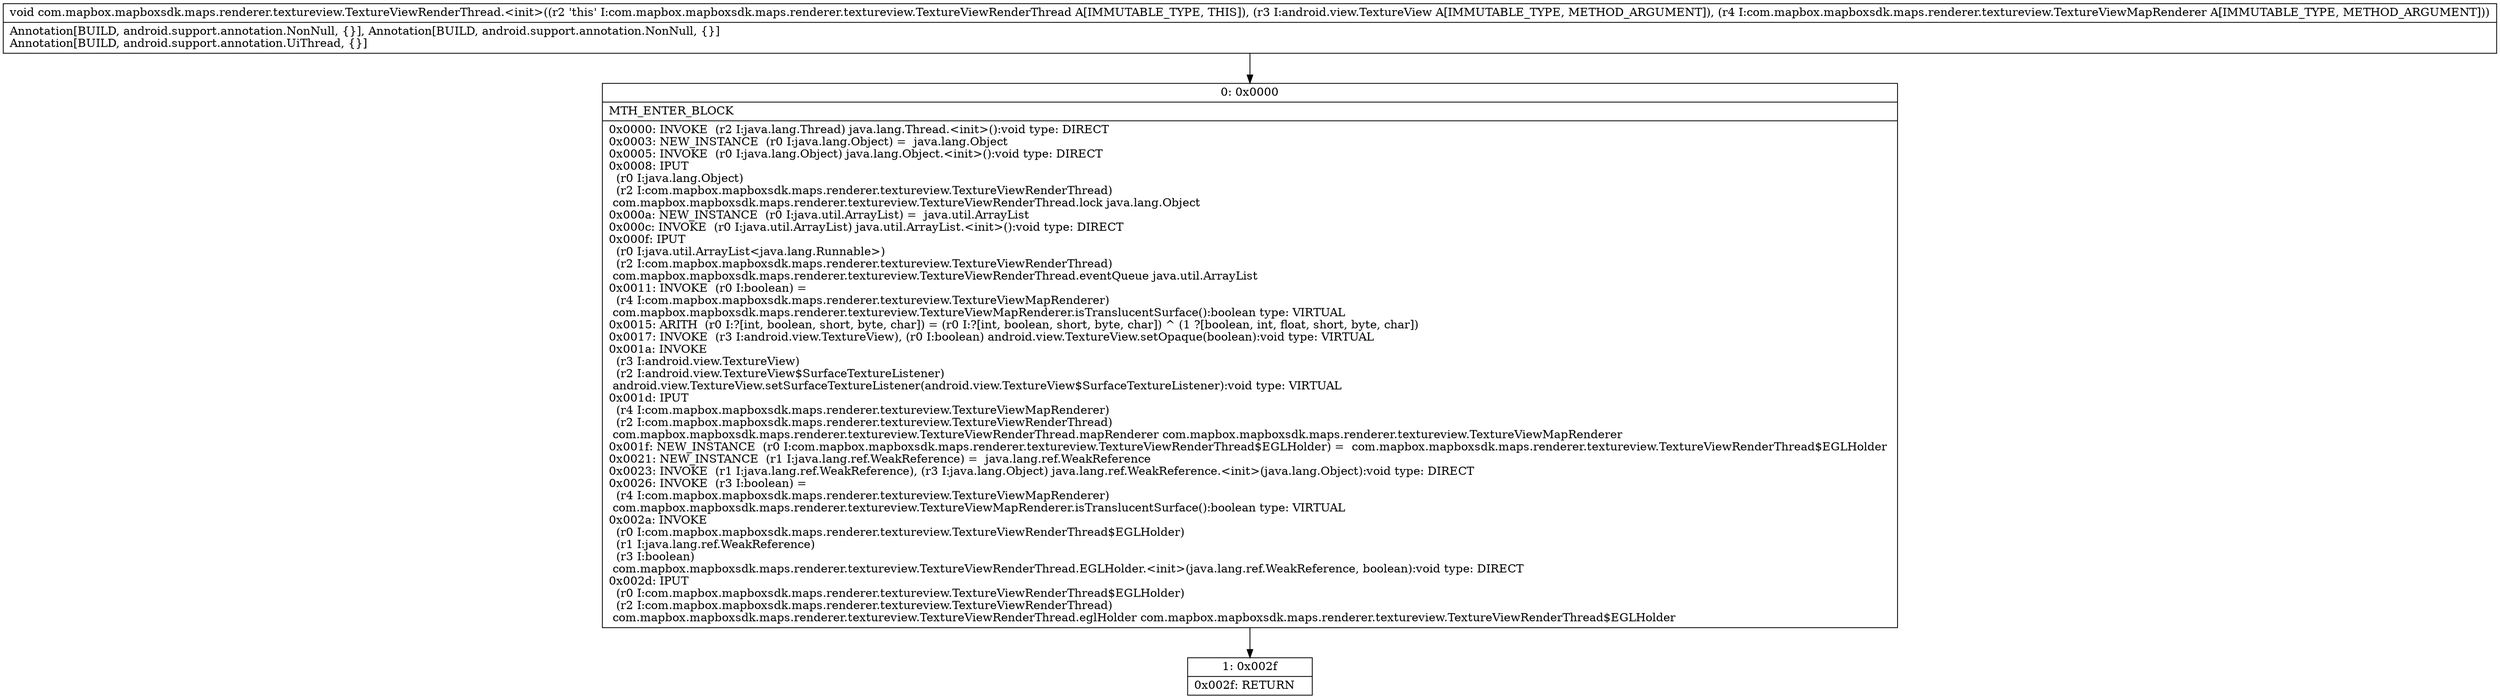 digraph "CFG forcom.mapbox.mapboxsdk.maps.renderer.textureview.TextureViewRenderThread.\<init\>(Landroid\/view\/TextureView;Lcom\/mapbox\/mapboxsdk\/maps\/renderer\/textureview\/TextureViewMapRenderer;)V" {
Node_0 [shape=record,label="{0\:\ 0x0000|MTH_ENTER_BLOCK\l|0x0000: INVOKE  (r2 I:java.lang.Thread) java.lang.Thread.\<init\>():void type: DIRECT \l0x0003: NEW_INSTANCE  (r0 I:java.lang.Object) =  java.lang.Object \l0x0005: INVOKE  (r0 I:java.lang.Object) java.lang.Object.\<init\>():void type: DIRECT \l0x0008: IPUT  \l  (r0 I:java.lang.Object)\l  (r2 I:com.mapbox.mapboxsdk.maps.renderer.textureview.TextureViewRenderThread)\l com.mapbox.mapboxsdk.maps.renderer.textureview.TextureViewRenderThread.lock java.lang.Object \l0x000a: NEW_INSTANCE  (r0 I:java.util.ArrayList) =  java.util.ArrayList \l0x000c: INVOKE  (r0 I:java.util.ArrayList) java.util.ArrayList.\<init\>():void type: DIRECT \l0x000f: IPUT  \l  (r0 I:java.util.ArrayList\<java.lang.Runnable\>)\l  (r2 I:com.mapbox.mapboxsdk.maps.renderer.textureview.TextureViewRenderThread)\l com.mapbox.mapboxsdk.maps.renderer.textureview.TextureViewRenderThread.eventQueue java.util.ArrayList \l0x0011: INVOKE  (r0 I:boolean) = \l  (r4 I:com.mapbox.mapboxsdk.maps.renderer.textureview.TextureViewMapRenderer)\l com.mapbox.mapboxsdk.maps.renderer.textureview.TextureViewMapRenderer.isTranslucentSurface():boolean type: VIRTUAL \l0x0015: ARITH  (r0 I:?[int, boolean, short, byte, char]) = (r0 I:?[int, boolean, short, byte, char]) ^ (1 ?[boolean, int, float, short, byte, char]) \l0x0017: INVOKE  (r3 I:android.view.TextureView), (r0 I:boolean) android.view.TextureView.setOpaque(boolean):void type: VIRTUAL \l0x001a: INVOKE  \l  (r3 I:android.view.TextureView)\l  (r2 I:android.view.TextureView$SurfaceTextureListener)\l android.view.TextureView.setSurfaceTextureListener(android.view.TextureView$SurfaceTextureListener):void type: VIRTUAL \l0x001d: IPUT  \l  (r4 I:com.mapbox.mapboxsdk.maps.renderer.textureview.TextureViewMapRenderer)\l  (r2 I:com.mapbox.mapboxsdk.maps.renderer.textureview.TextureViewRenderThread)\l com.mapbox.mapboxsdk.maps.renderer.textureview.TextureViewRenderThread.mapRenderer com.mapbox.mapboxsdk.maps.renderer.textureview.TextureViewMapRenderer \l0x001f: NEW_INSTANCE  (r0 I:com.mapbox.mapboxsdk.maps.renderer.textureview.TextureViewRenderThread$EGLHolder) =  com.mapbox.mapboxsdk.maps.renderer.textureview.TextureViewRenderThread$EGLHolder \l0x0021: NEW_INSTANCE  (r1 I:java.lang.ref.WeakReference) =  java.lang.ref.WeakReference \l0x0023: INVOKE  (r1 I:java.lang.ref.WeakReference), (r3 I:java.lang.Object) java.lang.ref.WeakReference.\<init\>(java.lang.Object):void type: DIRECT \l0x0026: INVOKE  (r3 I:boolean) = \l  (r4 I:com.mapbox.mapboxsdk.maps.renderer.textureview.TextureViewMapRenderer)\l com.mapbox.mapboxsdk.maps.renderer.textureview.TextureViewMapRenderer.isTranslucentSurface():boolean type: VIRTUAL \l0x002a: INVOKE  \l  (r0 I:com.mapbox.mapboxsdk.maps.renderer.textureview.TextureViewRenderThread$EGLHolder)\l  (r1 I:java.lang.ref.WeakReference)\l  (r3 I:boolean)\l com.mapbox.mapboxsdk.maps.renderer.textureview.TextureViewRenderThread.EGLHolder.\<init\>(java.lang.ref.WeakReference, boolean):void type: DIRECT \l0x002d: IPUT  \l  (r0 I:com.mapbox.mapboxsdk.maps.renderer.textureview.TextureViewRenderThread$EGLHolder)\l  (r2 I:com.mapbox.mapboxsdk.maps.renderer.textureview.TextureViewRenderThread)\l com.mapbox.mapboxsdk.maps.renderer.textureview.TextureViewRenderThread.eglHolder com.mapbox.mapboxsdk.maps.renderer.textureview.TextureViewRenderThread$EGLHolder \l}"];
Node_1 [shape=record,label="{1\:\ 0x002f|0x002f: RETURN   \l}"];
MethodNode[shape=record,label="{void com.mapbox.mapboxsdk.maps.renderer.textureview.TextureViewRenderThread.\<init\>((r2 'this' I:com.mapbox.mapboxsdk.maps.renderer.textureview.TextureViewRenderThread A[IMMUTABLE_TYPE, THIS]), (r3 I:android.view.TextureView A[IMMUTABLE_TYPE, METHOD_ARGUMENT]), (r4 I:com.mapbox.mapboxsdk.maps.renderer.textureview.TextureViewMapRenderer A[IMMUTABLE_TYPE, METHOD_ARGUMENT]))  | Annotation[BUILD, android.support.annotation.NonNull, \{\}], Annotation[BUILD, android.support.annotation.NonNull, \{\}]\lAnnotation[BUILD, android.support.annotation.UiThread, \{\}]\l}"];
MethodNode -> Node_0;
Node_0 -> Node_1;
}

